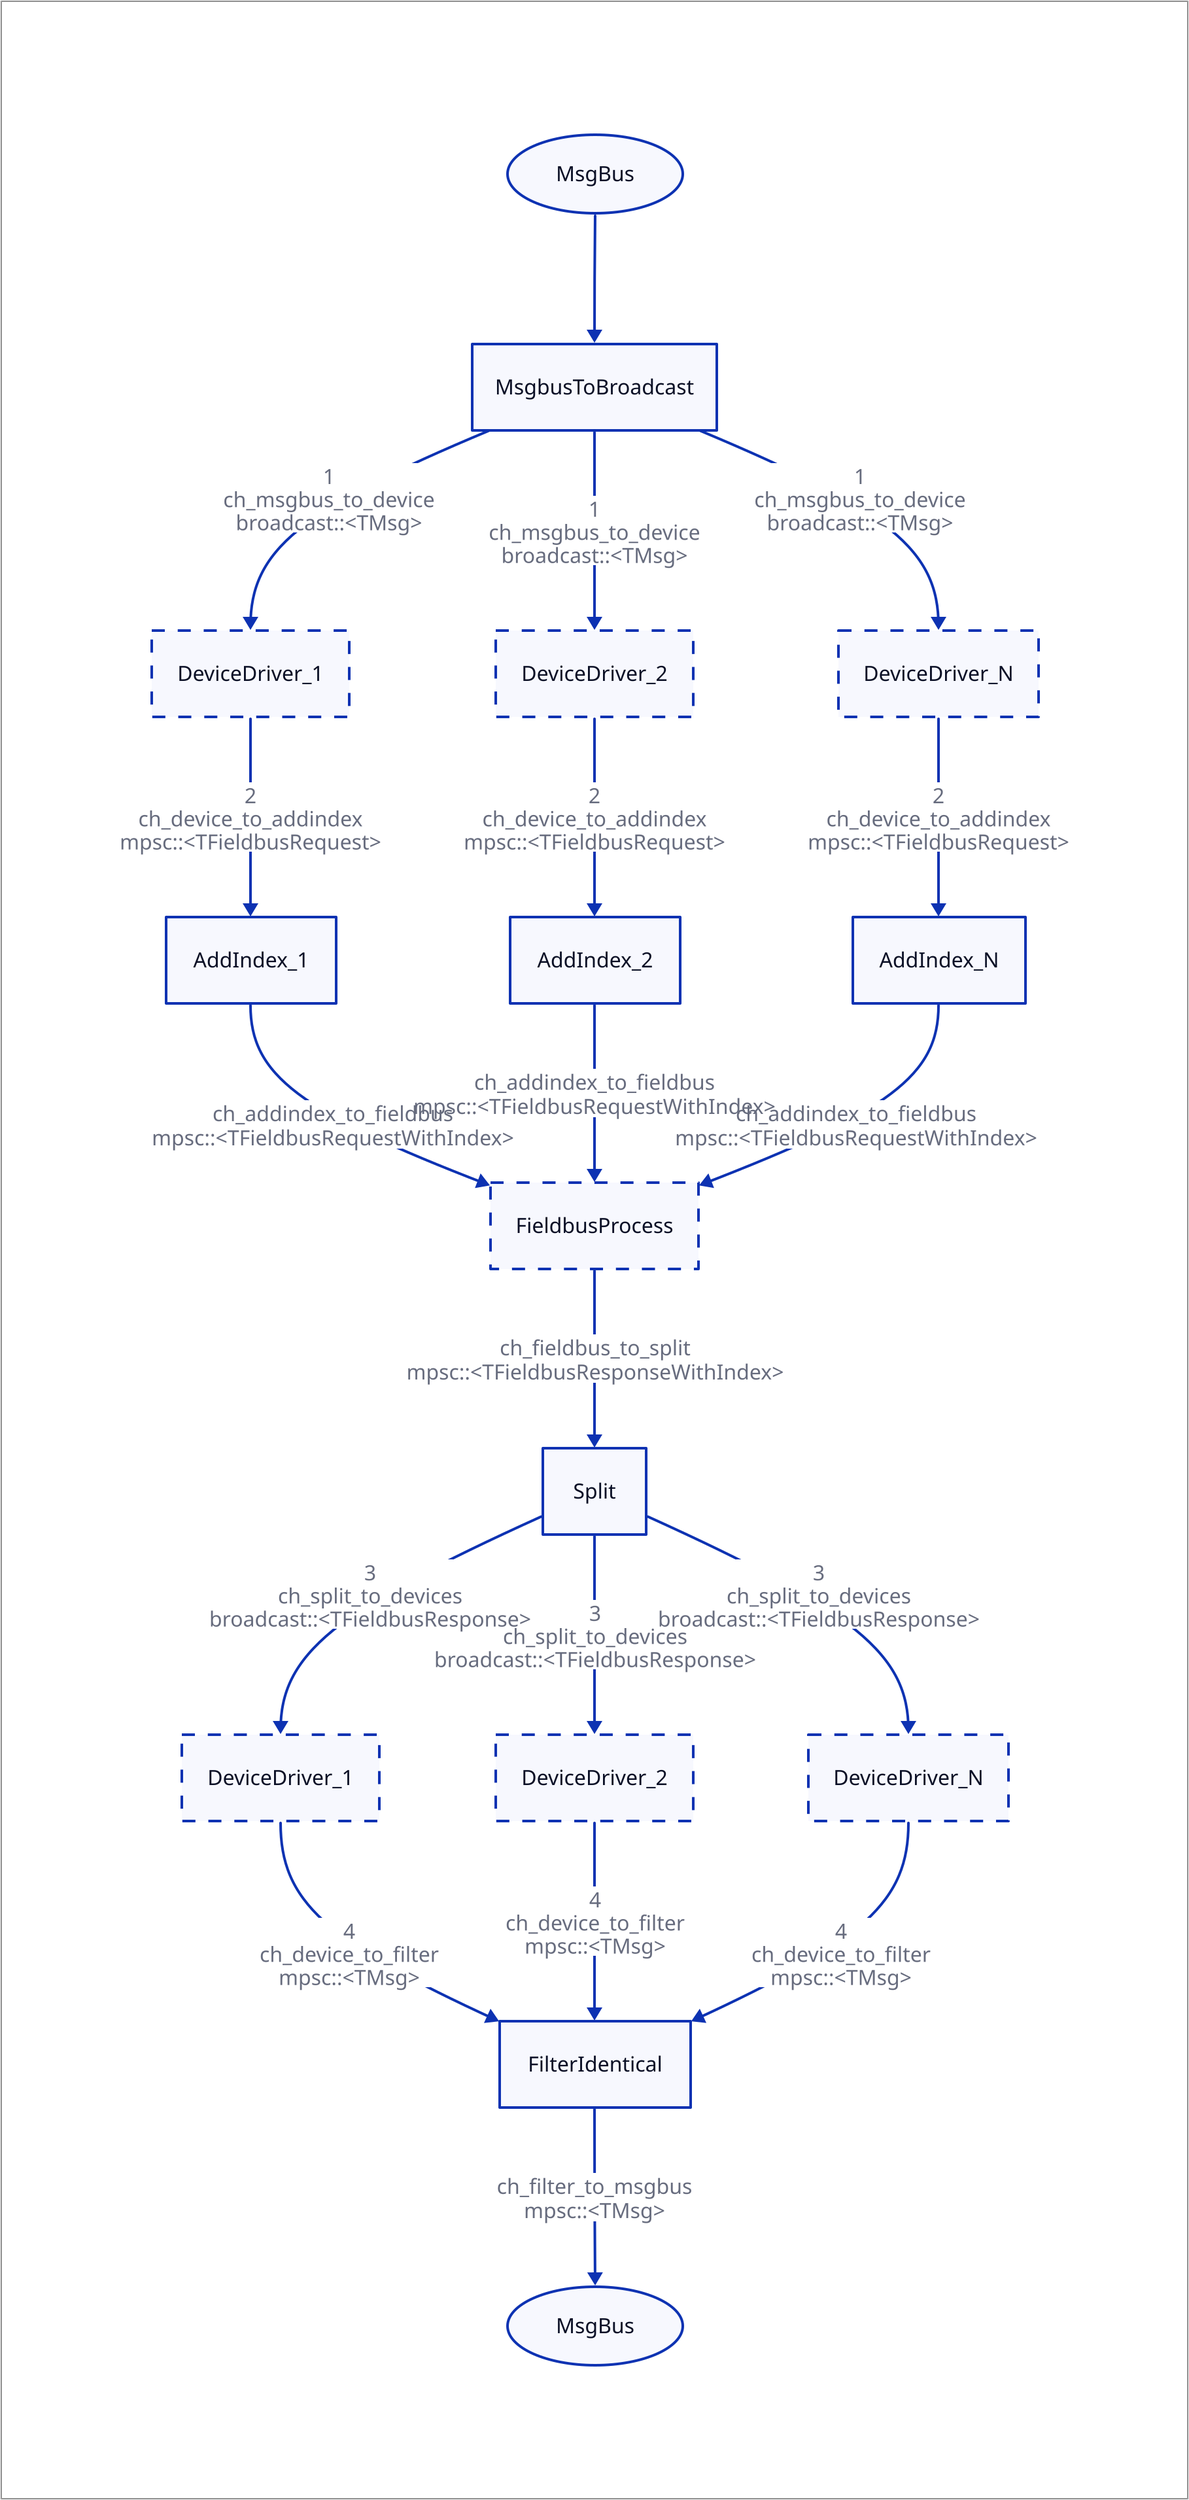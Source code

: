 vars: {
  d2-config: {
    # layout-engine: elk
    theme-id: 1
  }
}

style {
    stroke-width: 1
    stroke: gray
}

MsgBusIn: MsgBus {
    shape: oval
}
MsgBusIn -> MsgbusToBroadcast

MsgbusToBroadcast
MsgbusToBroadcast -> DeviceDriverSend_1: "1 \n ch_msgbus_to_device \n broadcast::<TMsg>"
MsgbusToBroadcast -> DeviceDriverSend_2: "1 \n ch_msgbus_to_device \n broadcast::<TMsg>"
MsgbusToBroadcast -> DeviceDriverSend_N: "1 \n ch_msgbus_to_device \n broadcast::<TMsg>"

DeviceDriverSend_1: "DeviceDriver_1" {
    style.stroke-dash: 5
}
DeviceDriverSend_1 -> AddIndex_1: "2 \n ch_device_to_addindex \n mpsc::<TFieldbusRequest>"

AddIndex_1
AddIndex_1 -> FieldbusProcess: "ch_addindex_to_fieldbus \n mpsc::<TFieldbusRequestWithIndex>"

DeviceDriverSend_2: "DeviceDriver_2" {
    style.stroke-dash: 5
}
DeviceDriverSend_2 -> AddIndex_2: "2 \n ch_device_to_addindex \n mpsc::<TFieldbusRequest>"

AddIndex_2
AddIndex_2 -> FieldbusProcess: "ch_addindex_to_fieldbus \n mpsc::<TFieldbusRequestWithIndex>"

DeviceDriverSend_N: "DeviceDriver_N" {
    style.stroke-dash: 5
}
DeviceDriverSend_N -> AddIndex_N: "2 \n ch_device_to_addindex \n mpsc::<TFieldbusRequest>"

AddIndex_N
AddIndex_N -> FieldbusProcess: "ch_addindex_to_fieldbus \n mpsc::<TFieldbusRequestWithIndex>"

FieldbusProcess {
    style.stroke-dash: 5
}
FieldbusProcess -> Split: "ch_fieldbus_to_split \n mpsc::<TFieldbusResponseWithIndex>"

Split
Split -> DeviceDriverRecv_1: "3 \n ch_split_to_devices \n broadcast::<TFieldbusResponse>"
Split -> DeviceDriverRecv_2: "3 \n ch_split_to_devices \n broadcast::<TFieldbusResponse>"
Split -> DeviceDriverRecv_N: "3 \n ch_split_to_devices \n broadcast::<TFieldbusResponse>"

DeviceDriverRecv_1: "DeviceDriver_1" {
    style.stroke-dash: 5
}
DeviceDriverRecv_1 -> FilterIdentical: "4 \n ch_device_to_filter \n mpsc::<TMsg>"

DeviceDriverRecv_2: "DeviceDriver_2" {
    style.stroke-dash: 5
}
DeviceDriverRecv_2 -> FilterIdentical: "4 \n ch_device_to_filter \n mpsc::<TMsg>"

DeviceDriverRecv_N: "DeviceDriver_N" {
    style.stroke-dash: 5
}
DeviceDriverRecv_N -> FilterIdentical: "4 \n ch_device_to_filter \n mpsc::<TMsg>"

FilterIdentical
FilterIdentical -> MsgBusOut: "ch_filter_to_msgbus \n mpsc::<TMsg>"

MsgBusOut: MsgBus {
    shape: oval
}
